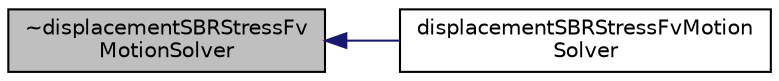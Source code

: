 digraph "~displacementSBRStressFvMotionSolver"
{
  bgcolor="transparent";
  edge [fontname="Helvetica",fontsize="10",labelfontname="Helvetica",labelfontsize="10"];
  node [fontname="Helvetica",fontsize="10",shape=record];
  rankdir="LR";
  Node1 [label="~displacementSBRStressFv\lMotionSolver",height=0.2,width=0.4,color="black", fillcolor="grey75", style="filled", fontcolor="black"];
  Node1 -> Node2 [dir="back",color="midnightblue",fontsize="10",style="solid",fontname="Helvetica"];
  Node2 [label="displacementSBRStressFvMotion\lSolver",height=0.2,width=0.4,color="black",URL="$a00560.html#a5bb13e7af2923538e5c2ce2d052deb1b",tooltip="Construct from polyMesh and IOdictionary. "];
}
